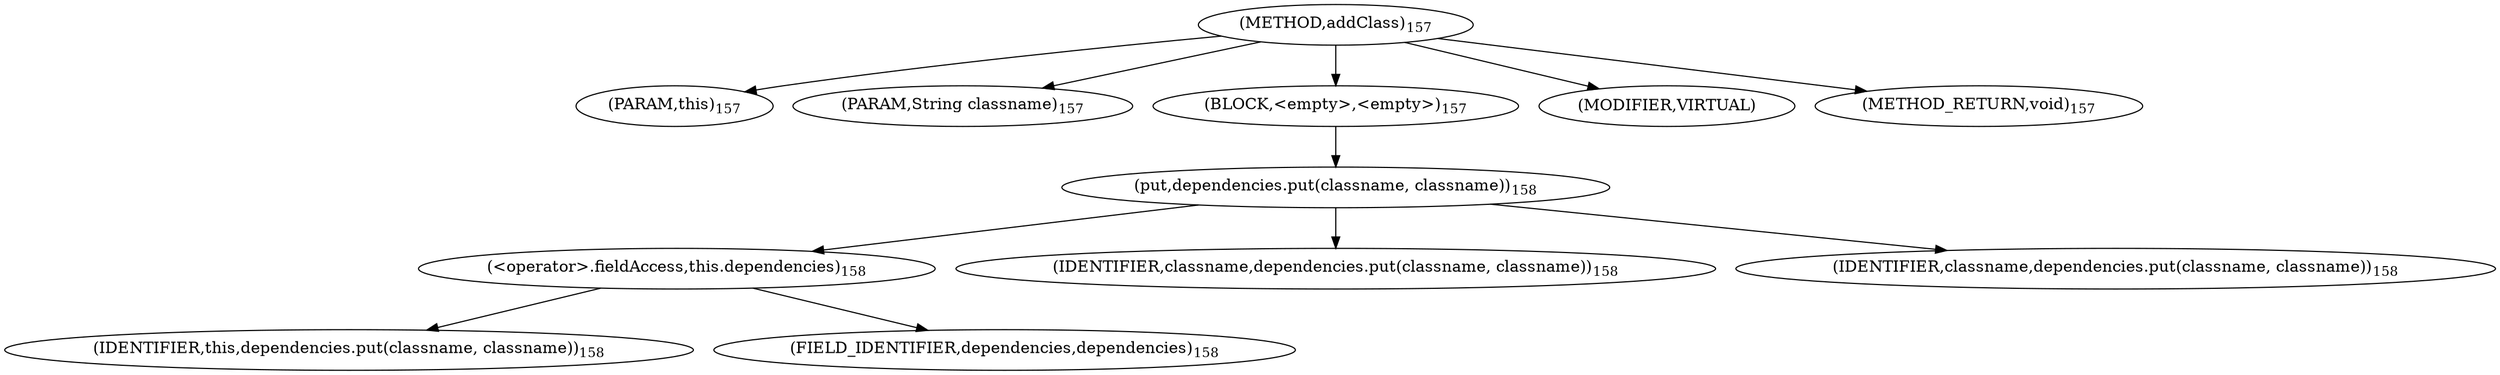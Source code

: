 digraph "addClass" {  
"246" [label = <(METHOD,addClass)<SUB>157</SUB>> ]
"247" [label = <(PARAM,this)<SUB>157</SUB>> ]
"248" [label = <(PARAM,String classname)<SUB>157</SUB>> ]
"249" [label = <(BLOCK,&lt;empty&gt;,&lt;empty&gt;)<SUB>157</SUB>> ]
"250" [label = <(put,dependencies.put(classname, classname))<SUB>158</SUB>> ]
"251" [label = <(&lt;operator&gt;.fieldAccess,this.dependencies)<SUB>158</SUB>> ]
"252" [label = <(IDENTIFIER,this,dependencies.put(classname, classname))<SUB>158</SUB>> ]
"253" [label = <(FIELD_IDENTIFIER,dependencies,dependencies)<SUB>158</SUB>> ]
"254" [label = <(IDENTIFIER,classname,dependencies.put(classname, classname))<SUB>158</SUB>> ]
"255" [label = <(IDENTIFIER,classname,dependencies.put(classname, classname))<SUB>158</SUB>> ]
"256" [label = <(MODIFIER,VIRTUAL)> ]
"257" [label = <(METHOD_RETURN,void)<SUB>157</SUB>> ]
  "246" -> "247" 
  "246" -> "248" 
  "246" -> "249" 
  "246" -> "256" 
  "246" -> "257" 
  "249" -> "250" 
  "250" -> "251" 
  "250" -> "254" 
  "250" -> "255" 
  "251" -> "252" 
  "251" -> "253" 
}

